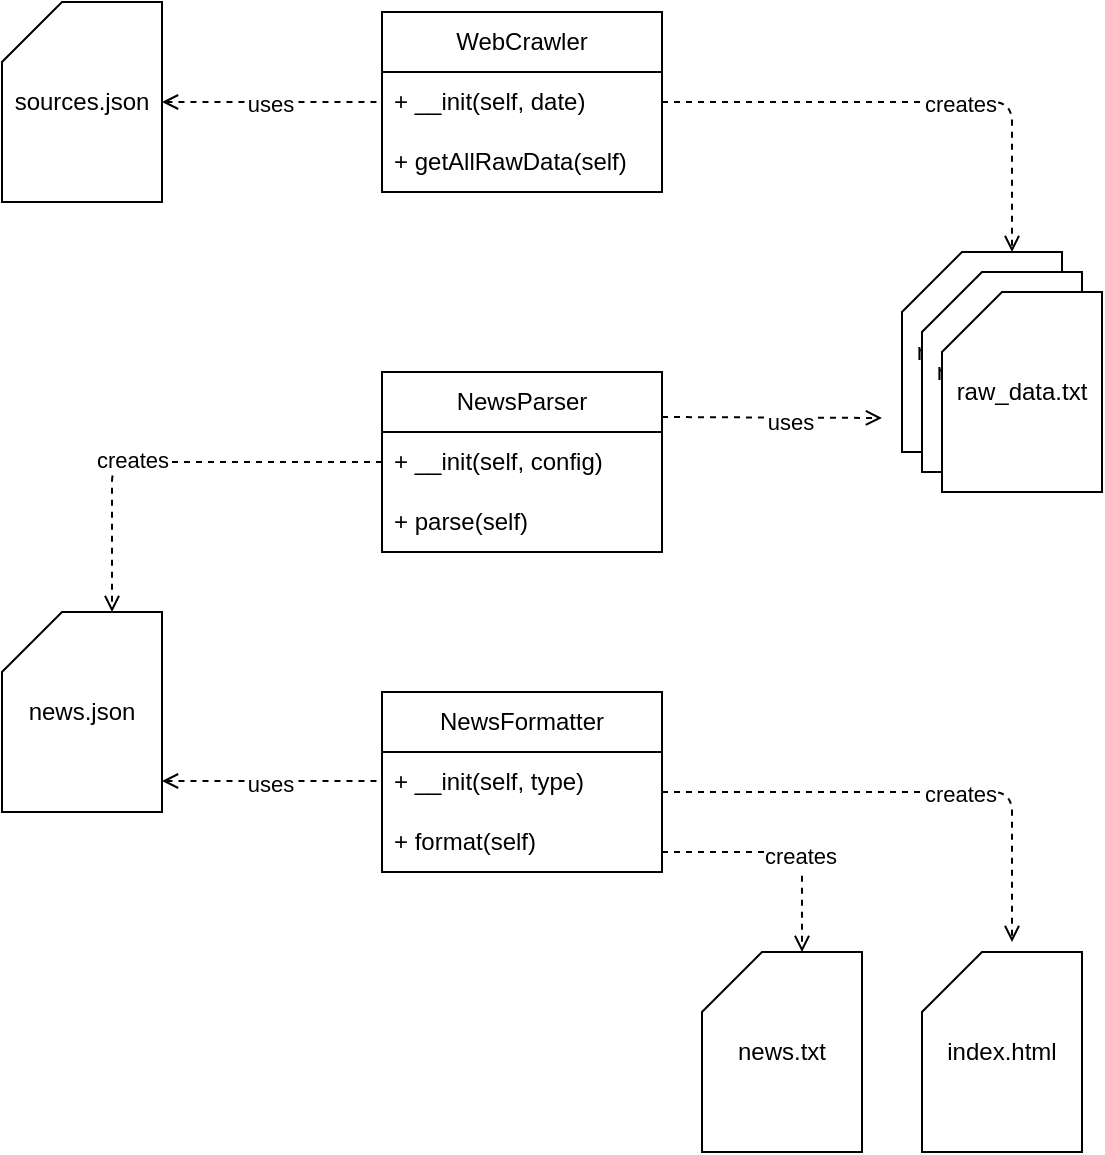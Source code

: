 <mxfile>
    <diagram id="t-kKfYU2L2muj7N9xbAZ" name="Page-1">
        <mxGraphModel dx="650" dy="682" grid="1" gridSize="10" guides="1" tooltips="1" connect="1" arrows="1" fold="1" page="1" pageScale="1" pageWidth="827" pageHeight="1169" background="none" math="0" shadow="0">
            <root>
                <mxCell id="0"/>
                <mxCell id="1" parent="0"/>
                <mxCell id="2" value="WebCrawler" style="swimlane;fontStyle=0;childLayout=stackLayout;horizontal=1;startSize=30;horizontalStack=0;resizeParent=1;resizeParentMax=0;resizeLast=0;collapsible=1;marginBottom=0;whiteSpace=wrap;html=1;fillStyle=solid;" vertex="1" parent="1">
                    <mxGeometry x="230" y="40" width="140" height="90" as="geometry"/>
                </mxCell>
                <mxCell id="3" value="+ __init(self, date)" style="text;strokeColor=none;fillColor=none;align=left;verticalAlign=middle;spacingLeft=4;spacingRight=4;overflow=hidden;points=[[0,0.5],[1,0.5]];portConstraint=eastwest;rotatable=0;whiteSpace=wrap;html=1;" vertex="1" parent="2">
                    <mxGeometry y="30" width="140" height="30" as="geometry"/>
                </mxCell>
                <mxCell id="4" value="+ getAllRawData(self)" style="text;strokeColor=none;fillColor=none;align=left;verticalAlign=middle;spacingLeft=4;spacingRight=4;overflow=hidden;points=[[0,0.5],[1,0.5]];portConstraint=eastwest;rotatable=0;whiteSpace=wrap;html=1;" vertex="1" parent="2">
                    <mxGeometry y="60" width="140" height="30" as="geometry"/>
                </mxCell>
                <mxCell id="6" value="sources.json" style="shape=card;whiteSpace=wrap;html=1;" vertex="1" parent="1">
                    <mxGeometry x="40" y="35" width="80" height="100" as="geometry"/>
                </mxCell>
                <mxCell id="7" value="" style="endArrow=none;dashed=1;html=1;entryX=0;entryY=0.5;entryDx=0;entryDy=0;exitX=1;exitY=0.5;exitDx=0;exitDy=0;exitPerimeter=0;startArrow=open;startFill=0;" edge="1" parent="1" source="6" target="3">
                    <mxGeometry width="50" height="50" relative="1" as="geometry">
                        <mxPoint x="310" y="380" as="sourcePoint"/>
                        <mxPoint x="360" y="330" as="targetPoint"/>
                    </mxGeometry>
                </mxCell>
                <mxCell id="8" value="uses" style="edgeLabel;html=1;align=center;verticalAlign=middle;resizable=0;points=[];" vertex="1" connectable="0" parent="7">
                    <mxGeometry x="-0.018" y="-1" relative="1" as="geometry">
                        <mxPoint as="offset"/>
                    </mxGeometry>
                </mxCell>
                <mxCell id="9" value="raw_data.txt" style="shape=card;whiteSpace=wrap;html=1;" vertex="1" parent="1">
                    <mxGeometry x="490" y="160" width="80" height="100" as="geometry"/>
                </mxCell>
                <mxCell id="10" value="NewsParser" style="swimlane;fontStyle=0;childLayout=stackLayout;horizontal=1;startSize=30;horizontalStack=0;resizeParent=1;resizeParentMax=0;resizeLast=0;collapsible=1;marginBottom=0;whiteSpace=wrap;html=1;" vertex="1" parent="1">
                    <mxGeometry x="230" y="220" width="140" height="90" as="geometry"/>
                </mxCell>
                <mxCell id="11" value="+ __init(self, config)" style="text;strokeColor=none;fillColor=none;align=left;verticalAlign=middle;spacingLeft=4;spacingRight=4;overflow=hidden;points=[[0,0.5],[1,0.5]];portConstraint=eastwest;rotatable=0;whiteSpace=wrap;html=1;" vertex="1" parent="10">
                    <mxGeometry y="30" width="140" height="30" as="geometry"/>
                </mxCell>
                <mxCell id="12" value="+ parse(self)" style="text;strokeColor=none;fillColor=none;align=left;verticalAlign=middle;spacingLeft=4;spacingRight=4;overflow=hidden;points=[[0,0.5],[1,0.5]];portConstraint=eastwest;rotatable=0;whiteSpace=wrap;html=1;" vertex="1" parent="10">
                    <mxGeometry y="60" width="140" height="30" as="geometry"/>
                </mxCell>
                <mxCell id="13" value="raw_data.txt" style="shape=card;whiteSpace=wrap;html=1;" vertex="1" parent="1">
                    <mxGeometry x="500" y="170" width="80" height="100" as="geometry"/>
                </mxCell>
                <mxCell id="14" value="raw_data.txt" style="shape=card;whiteSpace=wrap;html=1;" vertex="1" parent="1">
                    <mxGeometry x="510" y="180" width="80" height="100" as="geometry"/>
                </mxCell>
                <mxCell id="15" value="" style="endArrow=open;dashed=1;html=1;entryX=0;entryY=0;entryDx=55;entryDy=0;entryPerimeter=0;exitX=1;exitY=0.5;exitDx=0;exitDy=0;startArrow=none;startFill=0;endFill=0;" edge="1" parent="1" source="3" target="9">
                    <mxGeometry width="50" height="50" relative="1" as="geometry">
                        <mxPoint x="310" y="380" as="sourcePoint"/>
                        <mxPoint x="360" y="330" as="targetPoint"/>
                        <Array as="points">
                            <mxPoint x="545" y="85"/>
                        </Array>
                    </mxGeometry>
                </mxCell>
                <mxCell id="16" value="creates" style="edgeLabel;html=1;align=center;verticalAlign=middle;resizable=0;points=[];" vertex="1" connectable="0" parent="15">
                    <mxGeometry x="0.192" y="-1" relative="1" as="geometry">
                        <mxPoint as="offset"/>
                    </mxGeometry>
                </mxCell>
                <mxCell id="18" value="" style="endArrow=open;dashed=1;html=1;exitX=1;exitY=0.25;exitDx=0;exitDy=0;endFill=0;" edge="1" parent="1" source="10">
                    <mxGeometry width="50" height="50" relative="1" as="geometry">
                        <mxPoint x="310" y="380" as="sourcePoint"/>
                        <mxPoint x="480" y="243" as="targetPoint"/>
                    </mxGeometry>
                </mxCell>
                <mxCell id="19" value="uses" style="edgeLabel;html=1;align=center;verticalAlign=middle;resizable=0;points=[];" vertex="1" connectable="0" parent="18">
                    <mxGeometry x="0.164" y="-2" relative="1" as="geometry">
                        <mxPoint as="offset"/>
                    </mxGeometry>
                </mxCell>
                <mxCell id="20" value="" style="endArrow=open;dashed=1;html=1;entryX=0;entryY=0;entryDx=55;entryDy=0;entryPerimeter=0;exitX=0;exitY=0.5;exitDx=0;exitDy=0;startArrow=none;startFill=0;endFill=0;" edge="1" parent="1" source="11" target="22">
                    <mxGeometry width="50" height="50" relative="1" as="geometry">
                        <mxPoint x="70" y="370" as="sourcePoint"/>
                        <mxPoint x="245" y="445" as="targetPoint"/>
                        <Array as="points">
                            <mxPoint x="95" y="265"/>
                        </Array>
                    </mxGeometry>
                </mxCell>
                <mxCell id="21" value="creates" style="edgeLabel;html=1;align=center;verticalAlign=middle;resizable=0;points=[];" vertex="1" connectable="0" parent="20">
                    <mxGeometry x="0.192" y="-1" relative="1" as="geometry">
                        <mxPoint as="offset"/>
                    </mxGeometry>
                </mxCell>
                <mxCell id="22" value="news.json" style="shape=card;whiteSpace=wrap;html=1;" vertex="1" parent="1">
                    <mxGeometry x="40" y="340" width="80" height="100" as="geometry"/>
                </mxCell>
                <mxCell id="23" value="NewsFormatter" style="swimlane;fontStyle=0;childLayout=stackLayout;horizontal=1;startSize=30;horizontalStack=0;resizeParent=1;resizeParentMax=0;resizeLast=0;collapsible=1;marginBottom=0;whiteSpace=wrap;html=1;" vertex="1" parent="1">
                    <mxGeometry x="230" y="380" width="140" height="90" as="geometry"/>
                </mxCell>
                <mxCell id="24" value="+ __init(self, type)" style="text;strokeColor=none;fillColor=none;align=left;verticalAlign=middle;spacingLeft=4;spacingRight=4;overflow=hidden;points=[[0,0.5],[1,0.5]];portConstraint=eastwest;rotatable=0;whiteSpace=wrap;html=1;" vertex="1" parent="23">
                    <mxGeometry y="30" width="140" height="30" as="geometry"/>
                </mxCell>
                <mxCell id="25" value="+ format(self)" style="text;strokeColor=none;fillColor=none;align=left;verticalAlign=middle;spacingLeft=4;spacingRight=4;overflow=hidden;points=[[0,0.5],[1,0.5]];portConstraint=eastwest;rotatable=0;whiteSpace=wrap;html=1;" vertex="1" parent="23">
                    <mxGeometry y="60" width="140" height="30" as="geometry"/>
                </mxCell>
                <mxCell id="26" value="" style="endArrow=none;dashed=1;html=1;entryX=0;entryY=0.5;entryDx=0;entryDy=0;exitX=1;exitY=0.5;exitDx=0;exitDy=0;exitPerimeter=0;startArrow=open;startFill=0;" edge="1" parent="1">
                    <mxGeometry width="50" height="50" relative="1" as="geometry">
                        <mxPoint x="120" y="424.5" as="sourcePoint"/>
                        <mxPoint x="230" y="424.5" as="targetPoint"/>
                    </mxGeometry>
                </mxCell>
                <mxCell id="27" value="uses" style="edgeLabel;html=1;align=center;verticalAlign=middle;resizable=0;points=[];" vertex="1" connectable="0" parent="26">
                    <mxGeometry x="-0.018" y="-1" relative="1" as="geometry">
                        <mxPoint as="offset"/>
                    </mxGeometry>
                </mxCell>
                <mxCell id="28" value="" style="endArrow=open;dashed=1;html=1;entryX=0;entryY=0;entryDx=55;entryDy=0;entryPerimeter=0;exitX=1;exitY=0.5;exitDx=0;exitDy=0;startArrow=none;startFill=0;endFill=0;" edge="1" parent="1">
                    <mxGeometry width="50" height="50" relative="1" as="geometry">
                        <mxPoint x="370" y="430" as="sourcePoint"/>
                        <mxPoint x="545" y="505" as="targetPoint"/>
                        <Array as="points">
                            <mxPoint x="545" y="430"/>
                        </Array>
                    </mxGeometry>
                </mxCell>
                <mxCell id="29" value="creates" style="edgeLabel;html=1;align=center;verticalAlign=middle;resizable=0;points=[];" vertex="1" connectable="0" parent="28">
                    <mxGeometry x="0.192" y="-1" relative="1" as="geometry">
                        <mxPoint as="offset"/>
                    </mxGeometry>
                </mxCell>
                <mxCell id="30" value="index.html" style="shape=card;whiteSpace=wrap;html=1;" vertex="1" parent="1">
                    <mxGeometry x="500" y="510" width="80" height="100" as="geometry"/>
                </mxCell>
                <mxCell id="31" value="" style="endArrow=open;dashed=1;html=1;exitX=1;exitY=0.5;exitDx=0;exitDy=0;startArrow=none;startFill=0;endFill=0;" edge="1" parent="1">
                    <mxGeometry width="50" height="50" relative="1" as="geometry">
                        <mxPoint x="370" y="460" as="sourcePoint"/>
                        <mxPoint x="440" y="510" as="targetPoint"/>
                        <Array as="points">
                            <mxPoint x="440" y="460"/>
                        </Array>
                    </mxGeometry>
                </mxCell>
                <mxCell id="32" value="creates" style="edgeLabel;html=1;align=center;verticalAlign=middle;resizable=0;points=[];" vertex="1" connectable="0" parent="31">
                    <mxGeometry x="0.192" y="-1" relative="1" as="geometry">
                        <mxPoint as="offset"/>
                    </mxGeometry>
                </mxCell>
                <mxCell id="33" value="news.txt&lt;br&gt;" style="shape=card;whiteSpace=wrap;html=1;" vertex="1" parent="1">
                    <mxGeometry x="390" y="510" width="80" height="100" as="geometry"/>
                </mxCell>
            </root>
        </mxGraphModel>
    </diagram>
</mxfile>
